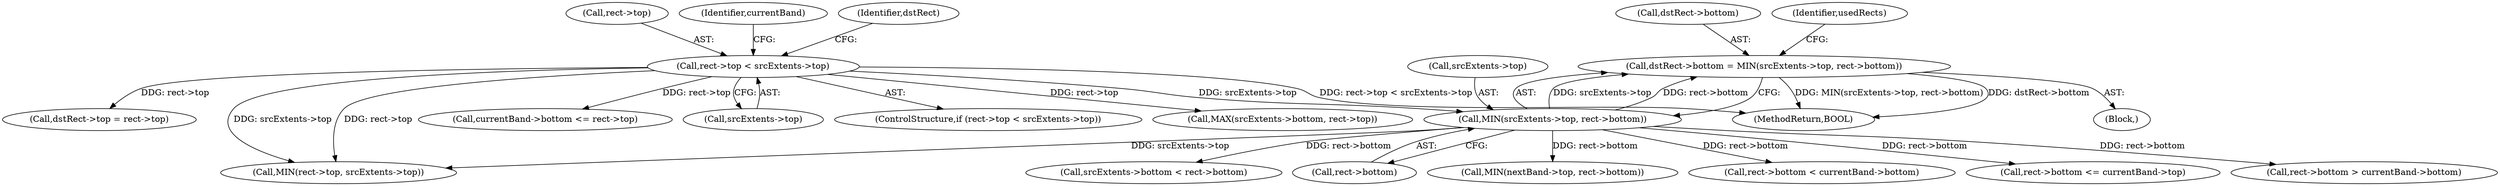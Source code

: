 digraph "0_FreeRDP_fc80ab45621bd966f70594c0b7393ec005a94007_2@pointer" {
"1000260" [label="(Call,dstRect->bottom = MIN(srcExtents->top, rect->bottom))"];
"1000264" [label="(Call,MIN(srcExtents->top, rect->bottom))"];
"1000231" [label="(Call,rect->top < srcExtents->top)"];
"1000573" [label="(Call,MIN(rect->top, srcExtents->top))"];
"1000487" [label="(Call,MIN(nextBand->top, rect->bottom))"];
"1000264" [label="(Call,MIN(srcExtents->top, rect->bottom))"];
"1000232" [label="(Call,rect->top)"];
"1000265" [label="(Call,srcExtents->top)"];
"1000293" [label="(Call,currentBand->bottom <= rect->top)"];
"1000381" [label="(Call,rect->bottom < currentBand->bottom)"];
"1000268" [label="(Call,rect->bottom)"];
"1000235" [label="(Call,srcExtents->top)"];
"1000230" [label="(ControlStructure,if (rect->top < srcExtents->top))"];
"1000514" [label="(Call,MAX(srcExtents->bottom, rect->top))"];
"1000653" [label="(MethodReturn,BOOL)"];
"1000276" [label="(Identifier,currentBand)"];
"1000241" [label="(Identifier,dstRect)"];
"1000260" [label="(Call,dstRect->bottom = MIN(srcExtents->top, rect->bottom))"];
"1000301" [label="(Call,rect->bottom <= currentBand->top)"];
"1000272" [label="(Identifier,usedRects)"];
"1000231" [label="(Call,rect->top < srcExtents->top)"];
"1000238" [label="(Block,)"];
"1000261" [label="(Call,dstRect->bottom)"];
"1000449" [label="(Call,rect->bottom > currentBand->bottom)"];
"1000239" [label="(Call,dstRect->top = rect->top)"];
"1000502" [label="(Call,srcExtents->bottom < rect->bottom)"];
"1000260" -> "1000238"  [label="AST: "];
"1000260" -> "1000264"  [label="CFG: "];
"1000261" -> "1000260"  [label="AST: "];
"1000264" -> "1000260"  [label="AST: "];
"1000272" -> "1000260"  [label="CFG: "];
"1000260" -> "1000653"  [label="DDG: MIN(srcExtents->top, rect->bottom)"];
"1000260" -> "1000653"  [label="DDG: dstRect->bottom"];
"1000264" -> "1000260"  [label="DDG: srcExtents->top"];
"1000264" -> "1000260"  [label="DDG: rect->bottom"];
"1000264" -> "1000268"  [label="CFG: "];
"1000265" -> "1000264"  [label="AST: "];
"1000268" -> "1000264"  [label="AST: "];
"1000231" -> "1000264"  [label="DDG: srcExtents->top"];
"1000264" -> "1000301"  [label="DDG: rect->bottom"];
"1000264" -> "1000381"  [label="DDG: rect->bottom"];
"1000264" -> "1000449"  [label="DDG: rect->bottom"];
"1000264" -> "1000487"  [label="DDG: rect->bottom"];
"1000264" -> "1000502"  [label="DDG: rect->bottom"];
"1000264" -> "1000573"  [label="DDG: srcExtents->top"];
"1000231" -> "1000230"  [label="AST: "];
"1000231" -> "1000235"  [label="CFG: "];
"1000232" -> "1000231"  [label="AST: "];
"1000235" -> "1000231"  [label="AST: "];
"1000241" -> "1000231"  [label="CFG: "];
"1000276" -> "1000231"  [label="CFG: "];
"1000231" -> "1000653"  [label="DDG: rect->top < srcExtents->top"];
"1000231" -> "1000239"  [label="DDG: rect->top"];
"1000231" -> "1000293"  [label="DDG: rect->top"];
"1000231" -> "1000514"  [label="DDG: rect->top"];
"1000231" -> "1000573"  [label="DDG: rect->top"];
"1000231" -> "1000573"  [label="DDG: srcExtents->top"];
}
